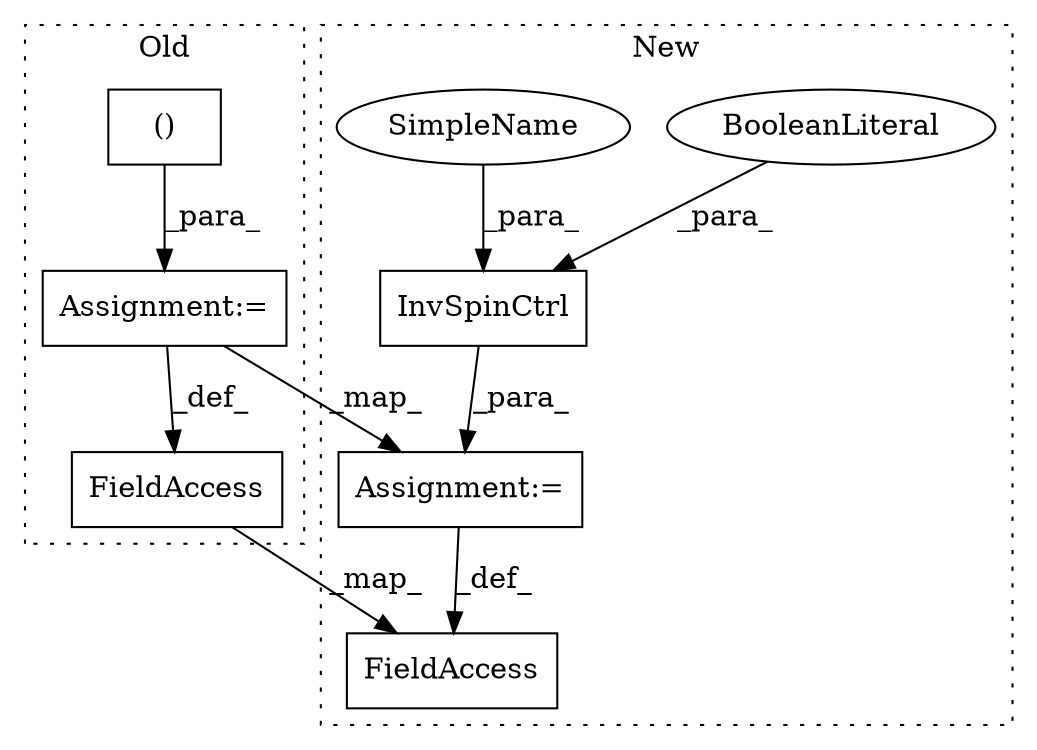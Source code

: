 digraph G {
subgraph cluster0 {
1 [label="()" a="106" s="25595" l="27" shape="box"];
5 [label="FieldAccess" a="22" s="25790" l="9" shape="box"];
6 [label="Assignment:=" a="7" s="25566" l="1" shape="box"];
label = "Old";
style="dotted";
}
subgraph cluster1 {
2 [label="InvSpinCtrl" a="32" s="25498,25562" l="12,1" shape="box"];
3 [label="BooleanLiteral" a="9" s="25557" l="5" shape="ellipse"];
4 [label="FieldAccess" a="22" s="25679" l="9" shape="box"];
7 [label="Assignment:=" a="7" s="25497" l="1" shape="box"];
8 [label="SimpleName" a="42" s="25510" l="4" shape="ellipse"];
label = "New";
style="dotted";
}
1 -> 6 [label="_para_"];
2 -> 7 [label="_para_"];
3 -> 2 [label="_para_"];
5 -> 4 [label="_map_"];
6 -> 5 [label="_def_"];
6 -> 7 [label="_map_"];
7 -> 4 [label="_def_"];
8 -> 2 [label="_para_"];
}